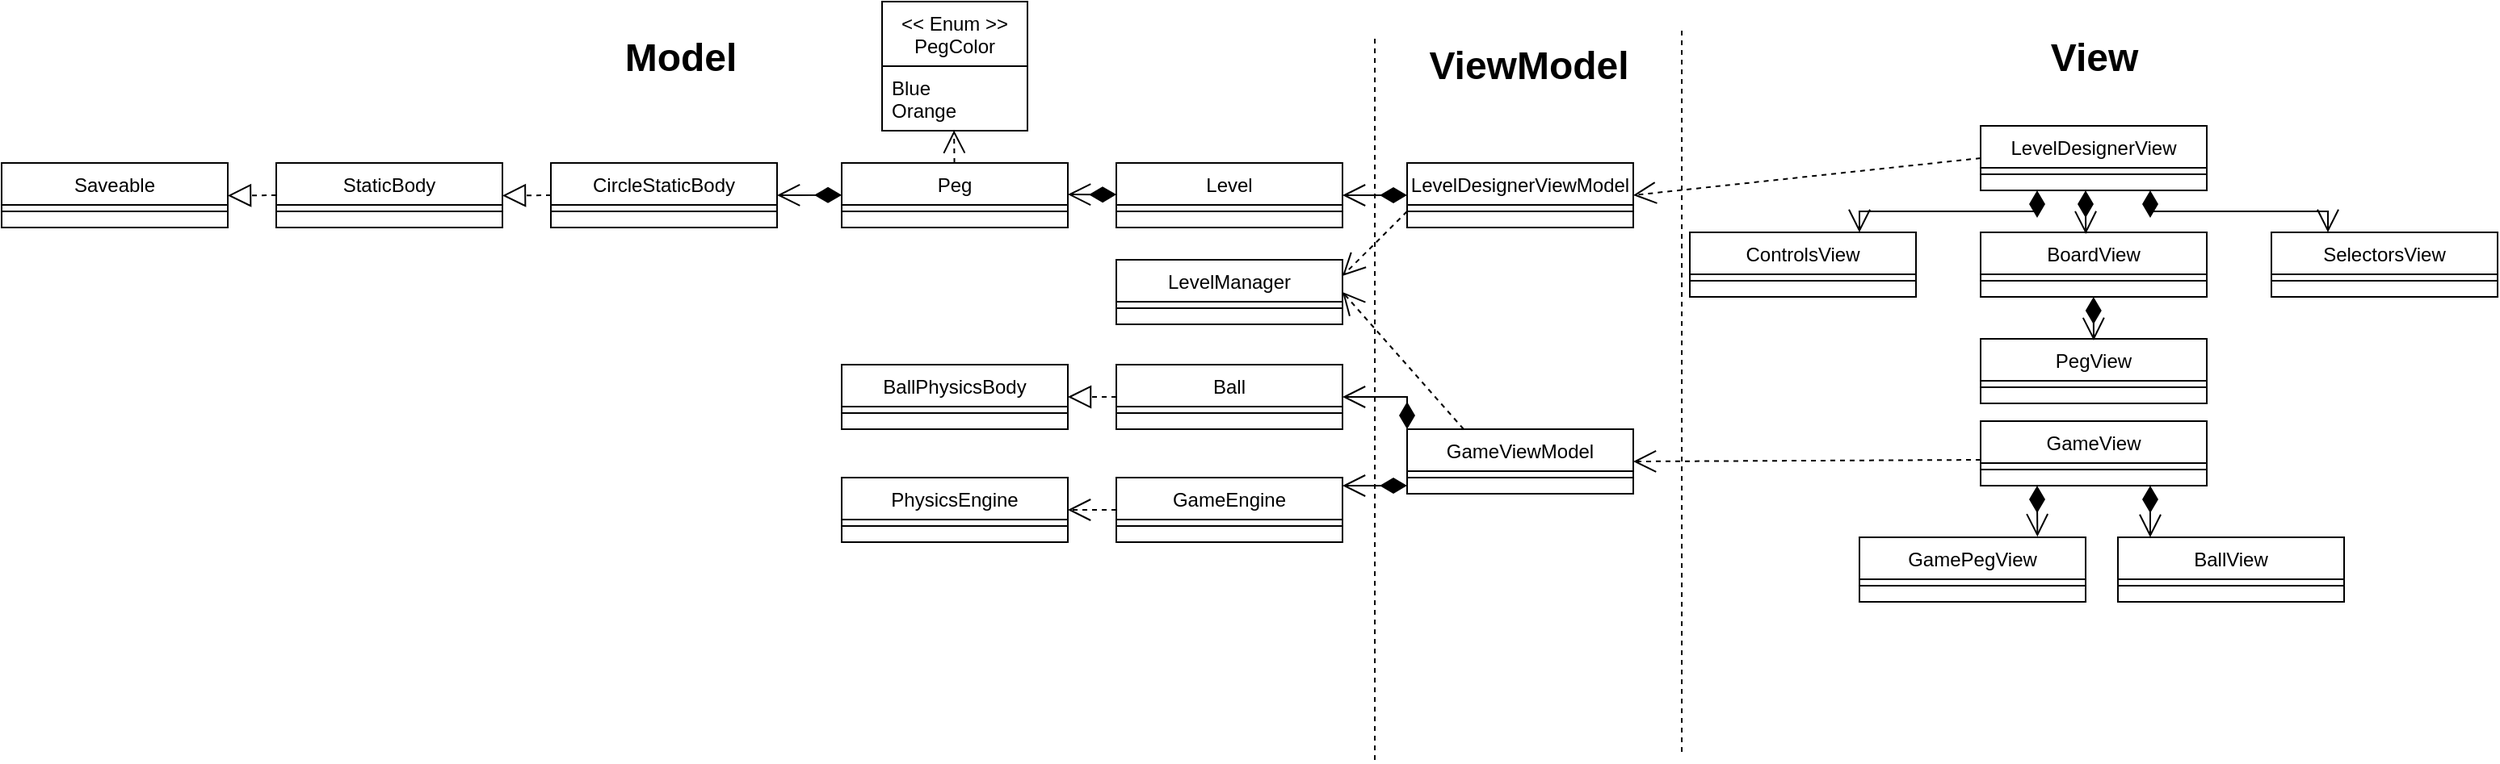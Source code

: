 <mxfile version="23.1.5" type="device">
  <diagram id="C5RBs43oDa-KdzZeNtuy" name="Page-1">
    <mxGraphModel dx="2420" dy="846" grid="1" gridSize="10" guides="1" tooltips="1" connect="1" arrows="1" fold="1" page="1" pageScale="1" pageWidth="827" pageHeight="1169" math="0" shadow="0">
      <root>
        <mxCell id="WIyWlLk6GJQsqaUBKTNV-0" />
        <mxCell id="WIyWlLk6GJQsqaUBKTNV-1" parent="WIyWlLk6GJQsqaUBKTNV-0" />
        <mxCell id="zkfFHV4jXpPFQw0GAbJ--13" value="&lt;&lt; Enum &gt;&gt;&#xa;PegColor" style="swimlane;fontStyle=0;align=center;verticalAlign=top;childLayout=stackLayout;horizontal=1;startSize=40;horizontalStack=0;resizeParent=1;resizeLast=0;collapsible=1;marginBottom=0;rounded=0;shadow=0;strokeWidth=1;" parent="WIyWlLk6GJQsqaUBKTNV-1" vertex="1">
          <mxGeometry x="-215" y="110" width="90" height="80" as="geometry">
            <mxRectangle x="340" y="380" width="170" height="26" as="alternateBounds" />
          </mxGeometry>
        </mxCell>
        <mxCell id="zkfFHV4jXpPFQw0GAbJ--14" value="Blue&#xa;Orange" style="text;align=left;verticalAlign=top;spacingLeft=4;spacingRight=4;overflow=hidden;rotatable=0;points=[[0,0.5],[1,0.5]];portConstraint=eastwest;" parent="zkfFHV4jXpPFQw0GAbJ--13" vertex="1">
          <mxGeometry y="40" width="90" height="40" as="geometry" />
        </mxCell>
        <mxCell id="qtuki1ktPxbun7HETKZq-55" value="Model" style="text;html=1;align=center;verticalAlign=middle;resizable=0;points=[];autosize=1;strokeColor=none;fillColor=none;fontStyle=1;fontSize=24;" parent="WIyWlLk6GJQsqaUBKTNV-1" vertex="1">
          <mxGeometry x="-385" y="125" width="90" height="40" as="geometry" />
        </mxCell>
        <mxCell id="qtuki1ktPxbun7HETKZq-57" value="ViewModel" style="text;html=1;align=center;verticalAlign=middle;resizable=0;points=[];autosize=1;strokeColor=none;fillColor=none;fontStyle=1;fontSize=24;" parent="WIyWlLk6GJQsqaUBKTNV-1" vertex="1">
          <mxGeometry x="110" y="130" width="150" height="40" as="geometry" />
        </mxCell>
        <mxCell id="qtuki1ktPxbun7HETKZq-58" value="View" style="text;html=1;align=center;verticalAlign=middle;resizable=0;points=[];autosize=1;strokeColor=none;fillColor=none;fontStyle=1;fontSize=24;" parent="WIyWlLk6GJQsqaUBKTNV-1" vertex="1">
          <mxGeometry x="495" y="125" width="80" height="40" as="geometry" />
        </mxCell>
        <mxCell id="qtuki1ktPxbun7HETKZq-59" value="" style="endArrow=none;dashed=1;html=1;rounded=0;" parent="WIyWlLk6GJQsqaUBKTNV-1" edge="1">
          <mxGeometry width="50" height="50" relative="1" as="geometry">
            <mxPoint x="90" y="580" as="sourcePoint" />
            <mxPoint x="90" y="130" as="targetPoint" />
          </mxGeometry>
        </mxCell>
        <mxCell id="qtuki1ktPxbun7HETKZq-60" value="" style="endArrow=none;dashed=1;html=1;rounded=0;" parent="WIyWlLk6GJQsqaUBKTNV-1" edge="1">
          <mxGeometry width="50" height="50" relative="1" as="geometry">
            <mxPoint x="280" y="575" as="sourcePoint" />
            <mxPoint x="280" y="125" as="targetPoint" />
          </mxGeometry>
        </mxCell>
        <mxCell id="JAx8K8S0ZrxXG8fZ1td4-2" value="LevelDesignerViewModel" style="swimlane;fontStyle=0;align=center;verticalAlign=top;childLayout=stackLayout;horizontal=1;startSize=26;horizontalStack=0;resizeParent=1;resizeLast=0;collapsible=1;marginBottom=0;rounded=0;shadow=0;strokeWidth=1;" vertex="1" parent="WIyWlLk6GJQsqaUBKTNV-1">
          <mxGeometry x="110" y="210" width="140" height="40" as="geometry">
            <mxRectangle x="230" y="140" width="160" height="26" as="alternateBounds" />
          </mxGeometry>
        </mxCell>
        <mxCell id="JAx8K8S0ZrxXG8fZ1td4-3" value="" style="line;html=1;strokeWidth=1;align=left;verticalAlign=middle;spacingTop=-1;spacingLeft=3;spacingRight=3;rotatable=0;labelPosition=right;points=[];portConstraint=eastwest;" vertex="1" parent="JAx8K8S0ZrxXG8fZ1td4-2">
          <mxGeometry y="26" width="140" height="8" as="geometry" />
        </mxCell>
        <mxCell id="JAx8K8S0ZrxXG8fZ1td4-6" value="LevelManager" style="swimlane;fontStyle=0;align=center;verticalAlign=top;childLayout=stackLayout;horizontal=1;startSize=26;horizontalStack=0;resizeParent=1;resizeLast=0;collapsible=1;marginBottom=0;rounded=0;shadow=0;strokeWidth=1;" vertex="1" parent="WIyWlLk6GJQsqaUBKTNV-1">
          <mxGeometry x="-70" y="270" width="140" height="40" as="geometry">
            <mxRectangle x="230" y="140" width="160" height="26" as="alternateBounds" />
          </mxGeometry>
        </mxCell>
        <mxCell id="JAx8K8S0ZrxXG8fZ1td4-7" value="" style="line;html=1;strokeWidth=1;align=left;verticalAlign=middle;spacingTop=-1;spacingLeft=3;spacingRight=3;rotatable=0;labelPosition=right;points=[];portConstraint=eastwest;" vertex="1" parent="JAx8K8S0ZrxXG8fZ1td4-6">
          <mxGeometry y="26" width="140" height="8" as="geometry" />
        </mxCell>
        <mxCell id="JAx8K8S0ZrxXG8fZ1td4-8" value="GameEngine" style="swimlane;fontStyle=0;align=center;verticalAlign=top;childLayout=stackLayout;horizontal=1;startSize=26;horizontalStack=0;resizeParent=1;resizeLast=0;collapsible=1;marginBottom=0;rounded=0;shadow=0;strokeWidth=1;" vertex="1" parent="WIyWlLk6GJQsqaUBKTNV-1">
          <mxGeometry x="-70" y="405" width="140" height="40" as="geometry">
            <mxRectangle x="230" y="140" width="160" height="26" as="alternateBounds" />
          </mxGeometry>
        </mxCell>
        <mxCell id="JAx8K8S0ZrxXG8fZ1td4-9" value="" style="line;html=1;strokeWidth=1;align=left;verticalAlign=middle;spacingTop=-1;spacingLeft=3;spacingRight=3;rotatable=0;labelPosition=right;points=[];portConstraint=eastwest;" vertex="1" parent="JAx8K8S0ZrxXG8fZ1td4-8">
          <mxGeometry y="26" width="140" height="8" as="geometry" />
        </mxCell>
        <mxCell id="JAx8K8S0ZrxXG8fZ1td4-10" value="PhysicsEngine" style="swimlane;fontStyle=0;align=center;verticalAlign=top;childLayout=stackLayout;horizontal=1;startSize=26;horizontalStack=0;resizeParent=1;resizeLast=0;collapsible=1;marginBottom=0;rounded=0;shadow=0;strokeWidth=1;" vertex="1" parent="WIyWlLk6GJQsqaUBKTNV-1">
          <mxGeometry x="-240" y="405" width="140" height="40" as="geometry">
            <mxRectangle x="230" y="140" width="160" height="26" as="alternateBounds" />
          </mxGeometry>
        </mxCell>
        <mxCell id="JAx8K8S0ZrxXG8fZ1td4-11" value="" style="line;html=1;strokeWidth=1;align=left;verticalAlign=middle;spacingTop=-1;spacingLeft=3;spacingRight=3;rotatable=0;labelPosition=right;points=[];portConstraint=eastwest;" vertex="1" parent="JAx8K8S0ZrxXG8fZ1td4-10">
          <mxGeometry y="26" width="140" height="8" as="geometry" />
        </mxCell>
        <mxCell id="JAx8K8S0ZrxXG8fZ1td4-12" value="StaticBody" style="swimlane;fontStyle=0;align=center;verticalAlign=top;childLayout=stackLayout;horizontal=1;startSize=26;horizontalStack=0;resizeParent=1;resizeLast=0;collapsible=1;marginBottom=0;rounded=0;shadow=0;strokeWidth=1;" vertex="1" parent="WIyWlLk6GJQsqaUBKTNV-1">
          <mxGeometry x="-590" y="210" width="140" height="40" as="geometry">
            <mxRectangle x="230" y="140" width="160" height="26" as="alternateBounds" />
          </mxGeometry>
        </mxCell>
        <mxCell id="JAx8K8S0ZrxXG8fZ1td4-13" value="" style="line;html=1;strokeWidth=1;align=left;verticalAlign=middle;spacingTop=-1;spacingLeft=3;spacingRight=3;rotatable=0;labelPosition=right;points=[];portConstraint=eastwest;" vertex="1" parent="JAx8K8S0ZrxXG8fZ1td4-12">
          <mxGeometry y="26" width="140" height="8" as="geometry" />
        </mxCell>
        <mxCell id="JAx8K8S0ZrxXG8fZ1td4-14" value="BallPhysicsBody" style="swimlane;fontStyle=0;align=center;verticalAlign=top;childLayout=stackLayout;horizontal=1;startSize=26;horizontalStack=0;resizeParent=1;resizeLast=0;collapsible=1;marginBottom=0;rounded=0;shadow=0;strokeWidth=1;" vertex="1" parent="WIyWlLk6GJQsqaUBKTNV-1">
          <mxGeometry x="-240" y="335" width="140" height="40" as="geometry">
            <mxRectangle x="230" y="140" width="160" height="26" as="alternateBounds" />
          </mxGeometry>
        </mxCell>
        <mxCell id="JAx8K8S0ZrxXG8fZ1td4-15" value="" style="line;html=1;strokeWidth=1;align=left;verticalAlign=middle;spacingTop=-1;spacingLeft=3;spacingRight=3;rotatable=0;labelPosition=right;points=[];portConstraint=eastwest;" vertex="1" parent="JAx8K8S0ZrxXG8fZ1td4-14">
          <mxGeometry y="26" width="140" height="8" as="geometry" />
        </mxCell>
        <mxCell id="JAx8K8S0ZrxXG8fZ1td4-16" value="CircleStaticBody" style="swimlane;fontStyle=0;align=center;verticalAlign=top;childLayout=stackLayout;horizontal=1;startSize=26;horizontalStack=0;resizeParent=1;resizeLast=0;collapsible=1;marginBottom=0;rounded=0;shadow=0;strokeWidth=1;" vertex="1" parent="WIyWlLk6GJQsqaUBKTNV-1">
          <mxGeometry x="-420" y="210" width="140" height="40" as="geometry">
            <mxRectangle x="230" y="140" width="160" height="26" as="alternateBounds" />
          </mxGeometry>
        </mxCell>
        <mxCell id="JAx8K8S0ZrxXG8fZ1td4-17" value="" style="line;html=1;strokeWidth=1;align=left;verticalAlign=middle;spacingTop=-1;spacingLeft=3;spacingRight=3;rotatable=0;labelPosition=right;points=[];portConstraint=eastwest;" vertex="1" parent="JAx8K8S0ZrxXG8fZ1td4-16">
          <mxGeometry y="26" width="140" height="8" as="geometry" />
        </mxCell>
        <mxCell id="JAx8K8S0ZrxXG8fZ1td4-18" value="LevelDesignerView" style="swimlane;fontStyle=0;align=center;verticalAlign=top;childLayout=stackLayout;horizontal=1;startSize=26;horizontalStack=0;resizeParent=1;resizeLast=0;collapsible=1;marginBottom=0;rounded=0;shadow=0;strokeWidth=1;" vertex="1" parent="WIyWlLk6GJQsqaUBKTNV-1">
          <mxGeometry x="465" y="187" width="140" height="40" as="geometry">
            <mxRectangle x="230" y="140" width="160" height="26" as="alternateBounds" />
          </mxGeometry>
        </mxCell>
        <mxCell id="JAx8K8S0ZrxXG8fZ1td4-19" value="" style="line;html=1;strokeWidth=1;align=left;verticalAlign=middle;spacingTop=-1;spacingLeft=3;spacingRight=3;rotatable=0;labelPosition=right;points=[];portConstraint=eastwest;" vertex="1" parent="JAx8K8S0ZrxXG8fZ1td4-18">
          <mxGeometry y="26" width="140" height="8" as="geometry" />
        </mxCell>
        <mxCell id="JAx8K8S0ZrxXG8fZ1td4-20" value="GameView" style="swimlane;fontStyle=0;align=center;verticalAlign=top;childLayout=stackLayout;horizontal=1;startSize=26;horizontalStack=0;resizeParent=1;resizeLast=0;collapsible=1;marginBottom=0;rounded=0;shadow=0;strokeWidth=1;" vertex="1" parent="WIyWlLk6GJQsqaUBKTNV-1">
          <mxGeometry x="465" y="370" width="140" height="40" as="geometry">
            <mxRectangle x="230" y="140" width="160" height="26" as="alternateBounds" />
          </mxGeometry>
        </mxCell>
        <mxCell id="JAx8K8S0ZrxXG8fZ1td4-21" value="" style="line;html=1;strokeWidth=1;align=left;verticalAlign=middle;spacingTop=-1;spacingLeft=3;spacingRight=3;rotatable=0;labelPosition=right;points=[];portConstraint=eastwest;" vertex="1" parent="JAx8K8S0ZrxXG8fZ1td4-20">
          <mxGeometry y="26" width="140" height="8" as="geometry" />
        </mxCell>
        <mxCell id="JAx8K8S0ZrxXG8fZ1td4-22" value="PegView" style="swimlane;fontStyle=0;align=center;verticalAlign=top;childLayout=stackLayout;horizontal=1;startSize=26;horizontalStack=0;resizeParent=1;resizeLast=0;collapsible=1;marginBottom=0;rounded=0;shadow=0;strokeWidth=1;" vertex="1" parent="WIyWlLk6GJQsqaUBKTNV-1">
          <mxGeometry x="465" y="319" width="140" height="40" as="geometry">
            <mxRectangle x="230" y="140" width="160" height="26" as="alternateBounds" />
          </mxGeometry>
        </mxCell>
        <mxCell id="JAx8K8S0ZrxXG8fZ1td4-23" value="" style="line;html=1;strokeWidth=1;align=left;verticalAlign=middle;spacingTop=-1;spacingLeft=3;spacingRight=3;rotatable=0;labelPosition=right;points=[];portConstraint=eastwest;" vertex="1" parent="JAx8K8S0ZrxXG8fZ1td4-22">
          <mxGeometry y="26" width="140" height="8" as="geometry" />
        </mxCell>
        <mxCell id="JAx8K8S0ZrxXG8fZ1td4-24" value="GamePegView" style="swimlane;fontStyle=0;align=center;verticalAlign=top;childLayout=stackLayout;horizontal=1;startSize=26;horizontalStack=0;resizeParent=1;resizeLast=0;collapsible=1;marginBottom=0;rounded=0;shadow=0;strokeWidth=1;" vertex="1" parent="WIyWlLk6GJQsqaUBKTNV-1">
          <mxGeometry x="390" y="442" width="140" height="40" as="geometry">
            <mxRectangle x="230" y="140" width="160" height="26" as="alternateBounds" />
          </mxGeometry>
        </mxCell>
        <mxCell id="JAx8K8S0ZrxXG8fZ1td4-25" value="" style="line;html=1;strokeWidth=1;align=left;verticalAlign=middle;spacingTop=-1;spacingLeft=3;spacingRight=3;rotatable=0;labelPosition=right;points=[];portConstraint=eastwest;" vertex="1" parent="JAx8K8S0ZrxXG8fZ1td4-24">
          <mxGeometry y="26" width="140" height="8" as="geometry" />
        </mxCell>
        <mxCell id="JAx8K8S0ZrxXG8fZ1td4-26" value="BallView" style="swimlane;fontStyle=0;align=center;verticalAlign=top;childLayout=stackLayout;horizontal=1;startSize=26;horizontalStack=0;resizeParent=1;resizeLast=0;collapsible=1;marginBottom=0;rounded=0;shadow=0;strokeWidth=1;" vertex="1" parent="WIyWlLk6GJQsqaUBKTNV-1">
          <mxGeometry x="550" y="442" width="140" height="40" as="geometry">
            <mxRectangle x="230" y="140" width="160" height="26" as="alternateBounds" />
          </mxGeometry>
        </mxCell>
        <mxCell id="JAx8K8S0ZrxXG8fZ1td4-27" value="" style="line;html=1;strokeWidth=1;align=left;verticalAlign=middle;spacingTop=-1;spacingLeft=3;spacingRight=3;rotatable=0;labelPosition=right;points=[];portConstraint=eastwest;" vertex="1" parent="JAx8K8S0ZrxXG8fZ1td4-26">
          <mxGeometry y="26" width="140" height="8" as="geometry" />
        </mxCell>
        <mxCell id="JAx8K8S0ZrxXG8fZ1td4-28" value="BoardView" style="swimlane;fontStyle=0;align=center;verticalAlign=top;childLayout=stackLayout;horizontal=1;startSize=26;horizontalStack=0;resizeParent=1;resizeLast=0;collapsible=1;marginBottom=0;rounded=0;shadow=0;strokeWidth=1;" vertex="1" parent="WIyWlLk6GJQsqaUBKTNV-1">
          <mxGeometry x="465" y="253" width="140" height="40" as="geometry">
            <mxRectangle x="230" y="140" width="160" height="26" as="alternateBounds" />
          </mxGeometry>
        </mxCell>
        <mxCell id="JAx8K8S0ZrxXG8fZ1td4-29" value="" style="line;html=1;strokeWidth=1;align=left;verticalAlign=middle;spacingTop=-1;spacingLeft=3;spacingRight=3;rotatable=0;labelPosition=right;points=[];portConstraint=eastwest;" vertex="1" parent="JAx8K8S0ZrxXG8fZ1td4-28">
          <mxGeometry y="26" width="140" height="8" as="geometry" />
        </mxCell>
        <mxCell id="JAx8K8S0ZrxXG8fZ1td4-30" value="SelectorsView" style="swimlane;fontStyle=0;align=center;verticalAlign=top;childLayout=stackLayout;horizontal=1;startSize=26;horizontalStack=0;resizeParent=1;resizeLast=0;collapsible=1;marginBottom=0;rounded=0;shadow=0;strokeWidth=1;" vertex="1" parent="WIyWlLk6GJQsqaUBKTNV-1">
          <mxGeometry x="645" y="253" width="140" height="40" as="geometry">
            <mxRectangle x="230" y="140" width="160" height="26" as="alternateBounds" />
          </mxGeometry>
        </mxCell>
        <mxCell id="JAx8K8S0ZrxXG8fZ1td4-31" value="" style="line;html=1;strokeWidth=1;align=left;verticalAlign=middle;spacingTop=-1;spacingLeft=3;spacingRight=3;rotatable=0;labelPosition=right;points=[];portConstraint=eastwest;" vertex="1" parent="JAx8K8S0ZrxXG8fZ1td4-30">
          <mxGeometry y="26" width="140" height="8" as="geometry" />
        </mxCell>
        <mxCell id="JAx8K8S0ZrxXG8fZ1td4-32" value="ControlsView" style="swimlane;fontStyle=0;align=center;verticalAlign=top;childLayout=stackLayout;horizontal=1;startSize=26;horizontalStack=0;resizeParent=1;resizeLast=0;collapsible=1;marginBottom=0;rounded=0;shadow=0;strokeWidth=1;" vertex="1" parent="WIyWlLk6GJQsqaUBKTNV-1">
          <mxGeometry x="285" y="253" width="140" height="40" as="geometry">
            <mxRectangle x="230" y="140" width="160" height="26" as="alternateBounds" />
          </mxGeometry>
        </mxCell>
        <mxCell id="JAx8K8S0ZrxXG8fZ1td4-33" value="" style="line;html=1;strokeWidth=1;align=left;verticalAlign=middle;spacingTop=-1;spacingLeft=3;spacingRight=3;rotatable=0;labelPosition=right;points=[];portConstraint=eastwest;" vertex="1" parent="JAx8K8S0ZrxXG8fZ1td4-32">
          <mxGeometry y="26" width="140" height="8" as="geometry" />
        </mxCell>
        <mxCell id="JAx8K8S0ZrxXG8fZ1td4-34" value="Saveable" style="swimlane;fontStyle=0;align=center;verticalAlign=top;childLayout=stackLayout;horizontal=1;startSize=26;horizontalStack=0;resizeParent=1;resizeLast=0;collapsible=1;marginBottom=0;rounded=0;shadow=0;strokeWidth=1;" vertex="1" parent="WIyWlLk6GJQsqaUBKTNV-1">
          <mxGeometry x="-760" y="210" width="140" height="40" as="geometry">
            <mxRectangle x="230" y="140" width="160" height="26" as="alternateBounds" />
          </mxGeometry>
        </mxCell>
        <mxCell id="JAx8K8S0ZrxXG8fZ1td4-35" value="" style="line;html=1;strokeWidth=1;align=left;verticalAlign=middle;spacingTop=-1;spacingLeft=3;spacingRight=3;rotatable=0;labelPosition=right;points=[];portConstraint=eastwest;" vertex="1" parent="JAx8K8S0ZrxXG8fZ1td4-34">
          <mxGeometry y="26" width="140" height="8" as="geometry" />
        </mxCell>
        <mxCell id="JAx8K8S0ZrxXG8fZ1td4-36" value="GameViewModel" style="swimlane;fontStyle=0;align=center;verticalAlign=top;childLayout=stackLayout;horizontal=1;startSize=26;horizontalStack=0;resizeParent=1;resizeLast=0;collapsible=1;marginBottom=0;rounded=0;shadow=0;strokeWidth=1;" vertex="1" parent="WIyWlLk6GJQsqaUBKTNV-1">
          <mxGeometry x="110" y="375" width="140" height="40" as="geometry">
            <mxRectangle x="230" y="140" width="160" height="26" as="alternateBounds" />
          </mxGeometry>
        </mxCell>
        <mxCell id="JAx8K8S0ZrxXG8fZ1td4-37" value="" style="line;html=1;strokeWidth=1;align=left;verticalAlign=middle;spacingTop=-1;spacingLeft=3;spacingRight=3;rotatable=0;labelPosition=right;points=[];portConstraint=eastwest;" vertex="1" parent="JAx8K8S0ZrxXG8fZ1td4-36">
          <mxGeometry y="26" width="140" height="8" as="geometry" />
        </mxCell>
        <mxCell id="JAx8K8S0ZrxXG8fZ1td4-38" value="Peg" style="swimlane;fontStyle=0;align=center;verticalAlign=top;childLayout=stackLayout;horizontal=1;startSize=26;horizontalStack=0;resizeParent=1;resizeLast=0;collapsible=1;marginBottom=0;rounded=0;shadow=0;strokeWidth=1;" vertex="1" parent="WIyWlLk6GJQsqaUBKTNV-1">
          <mxGeometry x="-240" y="210" width="140" height="40" as="geometry">
            <mxRectangle x="230" y="140" width="160" height="26" as="alternateBounds" />
          </mxGeometry>
        </mxCell>
        <mxCell id="JAx8K8S0ZrxXG8fZ1td4-39" value="" style="line;html=1;strokeWidth=1;align=left;verticalAlign=middle;spacingTop=-1;spacingLeft=3;spacingRight=3;rotatable=0;labelPosition=right;points=[];portConstraint=eastwest;" vertex="1" parent="JAx8K8S0ZrxXG8fZ1td4-38">
          <mxGeometry y="26" width="140" height="8" as="geometry" />
        </mxCell>
        <mxCell id="JAx8K8S0ZrxXG8fZ1td4-40" value="Level" style="swimlane;fontStyle=0;align=center;verticalAlign=top;childLayout=stackLayout;horizontal=1;startSize=26;horizontalStack=0;resizeParent=1;resizeLast=0;collapsible=1;marginBottom=0;rounded=0;shadow=0;strokeWidth=1;" vertex="1" parent="WIyWlLk6GJQsqaUBKTNV-1">
          <mxGeometry x="-70" y="210" width="140" height="40" as="geometry">
            <mxRectangle x="230" y="140" width="160" height="26" as="alternateBounds" />
          </mxGeometry>
        </mxCell>
        <mxCell id="JAx8K8S0ZrxXG8fZ1td4-41" value="" style="line;html=1;strokeWidth=1;align=left;verticalAlign=middle;spacingTop=-1;spacingLeft=3;spacingRight=3;rotatable=0;labelPosition=right;points=[];portConstraint=eastwest;" vertex="1" parent="JAx8K8S0ZrxXG8fZ1td4-40">
          <mxGeometry y="26" width="140" height="8" as="geometry" />
        </mxCell>
        <mxCell id="JAx8K8S0ZrxXG8fZ1td4-42" value="Ball" style="swimlane;fontStyle=0;align=center;verticalAlign=top;childLayout=stackLayout;horizontal=1;startSize=26;horizontalStack=0;resizeParent=1;resizeLast=0;collapsible=1;marginBottom=0;rounded=0;shadow=0;strokeWidth=1;" vertex="1" parent="WIyWlLk6GJQsqaUBKTNV-1">
          <mxGeometry x="-70" y="335" width="140" height="40" as="geometry">
            <mxRectangle x="230" y="140" width="160" height="26" as="alternateBounds" />
          </mxGeometry>
        </mxCell>
        <mxCell id="JAx8K8S0ZrxXG8fZ1td4-43" value="" style="line;html=1;strokeWidth=1;align=left;verticalAlign=middle;spacingTop=-1;spacingLeft=3;spacingRight=3;rotatable=0;labelPosition=right;points=[];portConstraint=eastwest;" vertex="1" parent="JAx8K8S0ZrxXG8fZ1td4-42">
          <mxGeometry y="26" width="140" height="8" as="geometry" />
        </mxCell>
        <mxCell id="JAx8K8S0ZrxXG8fZ1td4-45" value="" style="endArrow=open;html=1;endSize=12;startArrow=diamondThin;startSize=14;startFill=1;edgeStyle=orthogonalEdgeStyle;align=left;verticalAlign=bottom;rounded=0;exitX=0;exitY=0.5;exitDx=0;exitDy=0;entryX=1;entryY=0.5;entryDx=0;entryDy=0;" edge="1" parent="WIyWlLk6GJQsqaUBKTNV-1" source="JAx8K8S0ZrxXG8fZ1td4-2" target="JAx8K8S0ZrxXG8fZ1td4-40">
          <mxGeometry x="-1" y="3" relative="1" as="geometry">
            <mxPoint x="50" y="520" as="sourcePoint" />
            <mxPoint x="210" y="520" as="targetPoint" />
            <Array as="points">
              <mxPoint x="100" y="230" />
              <mxPoint x="100" y="230" />
            </Array>
          </mxGeometry>
        </mxCell>
        <mxCell id="JAx8K8S0ZrxXG8fZ1td4-46" value="" style="endArrow=open;html=1;endSize=12;startArrow=diamondThin;startSize=14;startFill=1;edgeStyle=orthogonalEdgeStyle;align=left;verticalAlign=bottom;rounded=0;exitX=0;exitY=0.5;exitDx=0;exitDy=0;entryX=1;entryY=0.5;entryDx=0;entryDy=0;" edge="1" parent="WIyWlLk6GJQsqaUBKTNV-1">
          <mxGeometry x="-1" y="3" relative="1" as="geometry">
            <mxPoint x="110" y="410" as="sourcePoint" />
            <mxPoint x="70" y="410" as="targetPoint" />
            <Array as="points">
              <mxPoint x="90" y="410" />
              <mxPoint x="90" y="410" />
            </Array>
          </mxGeometry>
        </mxCell>
        <mxCell id="JAx8K8S0ZrxXG8fZ1td4-48" value="" style="endArrow=open;html=1;endSize=12;startArrow=diamondThin;startSize=14;startFill=1;edgeStyle=orthogonalEdgeStyle;align=left;verticalAlign=bottom;rounded=0;exitX=0;exitY=0;exitDx=0;exitDy=0;entryX=1;entryY=0.5;entryDx=0;entryDy=0;" edge="1" parent="WIyWlLk6GJQsqaUBKTNV-1" source="JAx8K8S0ZrxXG8fZ1td4-36" target="JAx8K8S0ZrxXG8fZ1td4-42">
          <mxGeometry x="-1" y="3" relative="1" as="geometry">
            <mxPoint x="110" y="340" as="sourcePoint" />
            <mxPoint x="70" y="340" as="targetPoint" />
            <Array as="points">
              <mxPoint x="110" y="355" />
            </Array>
          </mxGeometry>
        </mxCell>
        <mxCell id="JAx8K8S0ZrxXG8fZ1td4-50" value="" style="endArrow=open;endSize=12;dashed=1;html=1;rounded=0;exitX=0;exitY=0.75;exitDx=0;exitDy=0;entryX=1;entryY=0.25;entryDx=0;entryDy=0;" edge="1" parent="WIyWlLk6GJQsqaUBKTNV-1" source="JAx8K8S0ZrxXG8fZ1td4-2" target="JAx8K8S0ZrxXG8fZ1td4-6">
          <mxGeometry width="160" relative="1" as="geometry">
            <mxPoint x="-90" y="400" as="sourcePoint" />
            <mxPoint x="70" y="400" as="targetPoint" />
            <mxPoint as="offset" />
          </mxGeometry>
        </mxCell>
        <mxCell id="JAx8K8S0ZrxXG8fZ1td4-52" value="" style="endArrow=block;dashed=1;endFill=0;endSize=12;html=1;rounded=0;exitX=0;exitY=0.5;exitDx=0;exitDy=0;entryX=1;entryY=0.5;entryDx=0;entryDy=0;" edge="1" parent="WIyWlLk6GJQsqaUBKTNV-1" source="JAx8K8S0ZrxXG8fZ1td4-42" target="JAx8K8S0ZrxXG8fZ1td4-14">
          <mxGeometry width="160" relative="1" as="geometry">
            <mxPoint x="-90" y="450" as="sourcePoint" />
            <mxPoint x="70" y="450" as="targetPoint" />
          </mxGeometry>
        </mxCell>
        <mxCell id="JAx8K8S0ZrxXG8fZ1td4-54" value="" style="endArrow=block;dashed=1;endFill=0;endSize=12;html=1;rounded=0;exitX=0;exitY=0.5;exitDx=0;exitDy=0;entryX=1;entryY=0.5;entryDx=0;entryDy=0;" edge="1" parent="WIyWlLk6GJQsqaUBKTNV-1" source="JAx8K8S0ZrxXG8fZ1td4-16">
          <mxGeometry width="160" relative="1" as="geometry">
            <mxPoint x="-410" y="230" as="sourcePoint" />
            <mxPoint x="-450" y="230.25" as="targetPoint" />
          </mxGeometry>
        </mxCell>
        <mxCell id="JAx8K8S0ZrxXG8fZ1td4-55" value="" style="endArrow=block;dashed=1;endFill=0;endSize=12;html=1;rounded=0;exitX=0;exitY=0.5;exitDx=0;exitDy=0;entryX=1;entryY=0.5;entryDx=0;entryDy=0;" edge="1" parent="WIyWlLk6GJQsqaUBKTNV-1">
          <mxGeometry width="160" relative="1" as="geometry">
            <mxPoint x="-590" y="230" as="sourcePoint" />
            <mxPoint x="-620" y="230.25" as="targetPoint" />
          </mxGeometry>
        </mxCell>
        <mxCell id="JAx8K8S0ZrxXG8fZ1td4-56" value="" style="endArrow=open;endSize=12;dashed=1;html=1;rounded=0;exitX=0;exitY=0.5;exitDx=0;exitDy=0;entryX=1;entryY=0.5;entryDx=0;entryDy=0;" edge="1" parent="WIyWlLk6GJQsqaUBKTNV-1" source="JAx8K8S0ZrxXG8fZ1td4-8" target="JAx8K8S0ZrxXG8fZ1td4-10">
          <mxGeometry width="160" relative="1" as="geometry">
            <mxPoint x="120" y="455" as="sourcePoint" />
            <mxPoint x="80" y="495" as="targetPoint" />
            <mxPoint as="offset" />
          </mxGeometry>
        </mxCell>
        <mxCell id="JAx8K8S0ZrxXG8fZ1td4-57" value="" style="endArrow=open;html=1;endSize=12;startArrow=diamondThin;startSize=14;startFill=1;edgeStyle=orthogonalEdgeStyle;align=left;verticalAlign=bottom;rounded=0;entryX=1;entryY=0.5;entryDx=0;entryDy=0;" edge="1" parent="WIyWlLk6GJQsqaUBKTNV-1">
          <mxGeometry x="-1" y="3" relative="1" as="geometry">
            <mxPoint x="-70" y="229.55" as="sourcePoint" />
            <mxPoint x="-100" y="229.55" as="targetPoint" />
            <Array as="points">
              <mxPoint x="-80" y="229.55" />
              <mxPoint x="-80" y="229.55" />
            </Array>
          </mxGeometry>
        </mxCell>
        <mxCell id="JAx8K8S0ZrxXG8fZ1td4-58" value="" style="endArrow=open;endSize=12;dashed=1;html=1;rounded=0;entryX=0.495;entryY=0.994;entryDx=0;entryDy=0;entryPerimeter=0;" edge="1" parent="WIyWlLk6GJQsqaUBKTNV-1" source="JAx8K8S0ZrxXG8fZ1td4-38" target="zkfFHV4jXpPFQw0GAbJ--14">
          <mxGeometry width="160" relative="1" as="geometry">
            <mxPoint x="-60" y="385" as="sourcePoint" />
            <mxPoint x="-90" y="385" as="targetPoint" />
            <mxPoint as="offset" />
          </mxGeometry>
        </mxCell>
        <mxCell id="JAx8K8S0ZrxXG8fZ1td4-59" value="" style="endArrow=open;endSize=12;dashed=1;html=1;rounded=0;entryX=1;entryY=0.5;entryDx=0;entryDy=0;exitX=0;exitY=0.5;exitDx=0;exitDy=0;" edge="1" parent="WIyWlLk6GJQsqaUBKTNV-1" source="JAx8K8S0ZrxXG8fZ1td4-18" target="JAx8K8S0ZrxXG8fZ1td4-2">
          <mxGeometry width="160" relative="1" as="geometry">
            <mxPoint x="420" y="320" as="sourcePoint" />
            <mxPoint x="-80" y="395" as="targetPoint" />
            <mxPoint as="offset" />
          </mxGeometry>
        </mxCell>
        <mxCell id="JAx8K8S0ZrxXG8fZ1td4-60" value="" style="endArrow=open;endSize=12;dashed=1;html=1;rounded=0;entryX=1;entryY=0.5;entryDx=0;entryDy=0;exitX=0;exitY=0.5;exitDx=0;exitDy=0;" edge="1" parent="WIyWlLk6GJQsqaUBKTNV-1">
          <mxGeometry width="160" relative="1" as="geometry">
            <mxPoint x="465" y="394" as="sourcePoint" />
            <mxPoint x="250" y="395" as="targetPoint" />
            <mxPoint as="offset" />
          </mxGeometry>
        </mxCell>
        <mxCell id="JAx8K8S0ZrxXG8fZ1td4-61" value="" style="endArrow=open;html=1;endSize=12;startArrow=diamondThin;startSize=14;startFill=1;edgeStyle=orthogonalEdgeStyle;align=left;verticalAlign=bottom;rounded=0;exitX=0.25;exitY=1;exitDx=0;exitDy=0;entryX=0.787;entryY=-0.009;entryDx=0;entryDy=0;entryPerimeter=0;" edge="1" parent="WIyWlLk6GJQsqaUBKTNV-1" source="JAx8K8S0ZrxXG8fZ1td4-20" target="JAx8K8S0ZrxXG8fZ1td4-24">
          <mxGeometry x="-1" y="3" relative="1" as="geometry">
            <mxPoint x="535" y="410" as="sourcePoint" />
            <mxPoint x="430" y="420" as="targetPoint" />
            <Array as="points">
              <mxPoint x="500" y="420" />
            </Array>
          </mxGeometry>
        </mxCell>
        <mxCell id="JAx8K8S0ZrxXG8fZ1td4-62" value="" style="endArrow=open;html=1;endSize=12;startArrow=diamondThin;startSize=14;startFill=1;edgeStyle=orthogonalEdgeStyle;align=left;verticalAlign=bottom;rounded=0;exitX=0.25;exitY=1;exitDx=0;exitDy=0;entryX=0.787;entryY=-0.009;entryDx=0;entryDy=0;entryPerimeter=0;" edge="1" parent="WIyWlLk6GJQsqaUBKTNV-1">
          <mxGeometry x="-1" y="3" relative="1" as="geometry">
            <mxPoint x="570" y="410" as="sourcePoint" />
            <mxPoint x="570" y="442" as="targetPoint" />
            <Array as="points">
              <mxPoint x="570" y="420" />
            </Array>
          </mxGeometry>
        </mxCell>
        <mxCell id="JAx8K8S0ZrxXG8fZ1td4-63" value="" style="endArrow=open;html=1;endSize=12;startArrow=diamondThin;startSize=14;startFill=1;edgeStyle=orthogonalEdgeStyle;align=left;verticalAlign=bottom;rounded=0;exitX=0.25;exitY=1;exitDx=0;exitDy=0;" edge="1" parent="WIyWlLk6GJQsqaUBKTNV-1">
          <mxGeometry x="-1" y="3" relative="1" as="geometry">
            <mxPoint x="534.9" y="293" as="sourcePoint" />
            <mxPoint x="535" y="320" as="targetPoint" />
            <Array as="points">
              <mxPoint x="534.9" y="303" />
            </Array>
          </mxGeometry>
        </mxCell>
        <mxCell id="JAx8K8S0ZrxXG8fZ1td4-65" value="" style="endArrow=open;html=1;endSize=12;startArrow=diamondThin;startSize=14;startFill=1;edgeStyle=orthogonalEdgeStyle;align=left;verticalAlign=bottom;rounded=0;exitX=0.25;exitY=1;exitDx=0;exitDy=0;" edge="1" parent="WIyWlLk6GJQsqaUBKTNV-1">
          <mxGeometry x="-1" y="3" relative="1" as="geometry">
            <mxPoint x="530" y="227" as="sourcePoint" />
            <mxPoint x="530.1" y="254" as="targetPoint" />
            <Array as="points">
              <mxPoint x="530" y="237" />
            </Array>
          </mxGeometry>
        </mxCell>
        <mxCell id="JAx8K8S0ZrxXG8fZ1td4-66" value="" style="endArrow=open;html=1;endSize=12;startArrow=diamondThin;startSize=14;startFill=1;edgeStyle=orthogonalEdgeStyle;align=left;verticalAlign=bottom;rounded=0;entryX=0.75;entryY=0;entryDx=0;entryDy=0;exitX=0.25;exitY=1;exitDx=0;exitDy=0;" edge="1" parent="WIyWlLk6GJQsqaUBKTNV-1" source="JAx8K8S0ZrxXG8fZ1td4-18" target="JAx8K8S0ZrxXG8fZ1td4-32">
          <mxGeometry x="-1" y="3" relative="1" as="geometry">
            <mxPoint x="500" y="240" as="sourcePoint" />
            <mxPoint x="540.1" y="264" as="targetPoint" />
            <Array as="points">
              <mxPoint x="500" y="240" />
              <mxPoint x="390" y="240" />
            </Array>
          </mxGeometry>
        </mxCell>
        <mxCell id="JAx8K8S0ZrxXG8fZ1td4-67" value="" style="endArrow=open;html=1;endSize=12;startArrow=diamondThin;startSize=14;startFill=1;edgeStyle=orthogonalEdgeStyle;align=left;verticalAlign=bottom;rounded=0;entryX=0.25;entryY=0;entryDx=0;entryDy=0;exitX=0.25;exitY=1;exitDx=0;exitDy=0;" edge="1" parent="WIyWlLk6GJQsqaUBKTNV-1" target="JAx8K8S0ZrxXG8fZ1td4-30">
          <mxGeometry x="-1" y="3" relative="1" as="geometry">
            <mxPoint x="570" y="227" as="sourcePoint" />
            <mxPoint x="460" y="253" as="targetPoint" />
            <Array as="points">
              <mxPoint x="570" y="240" />
              <mxPoint x="680" y="240" />
            </Array>
          </mxGeometry>
        </mxCell>
        <mxCell id="JAx8K8S0ZrxXG8fZ1td4-69" value="" style="endArrow=open;html=1;endSize=12;startArrow=diamondThin;startSize=14;startFill=1;edgeStyle=orthogonalEdgeStyle;align=left;verticalAlign=bottom;rounded=0;entryX=1;entryY=0.5;entryDx=0;entryDy=0;" edge="1" parent="WIyWlLk6GJQsqaUBKTNV-1" target="JAx8K8S0ZrxXG8fZ1td4-16">
          <mxGeometry x="-1" y="3" relative="1" as="geometry">
            <mxPoint x="-240" y="229.9" as="sourcePoint" />
            <mxPoint x="-270" y="229.9" as="targetPoint" />
            <Array as="points">
              <mxPoint x="-250" y="230" />
            </Array>
          </mxGeometry>
        </mxCell>
        <mxCell id="JAx8K8S0ZrxXG8fZ1td4-70" value="" style="endArrow=open;endSize=12;dashed=1;html=1;rounded=0;exitX=0.25;exitY=0;exitDx=0;exitDy=0;entryX=1;entryY=0.5;entryDx=0;entryDy=0;" edge="1" parent="WIyWlLk6GJQsqaUBKTNV-1" source="JAx8K8S0ZrxXG8fZ1td4-36" target="JAx8K8S0ZrxXG8fZ1td4-6">
          <mxGeometry width="160" relative="1" as="geometry">
            <mxPoint x="120" y="250" as="sourcePoint" />
            <mxPoint x="80" y="290" as="targetPoint" />
            <mxPoint as="offset" />
          </mxGeometry>
        </mxCell>
      </root>
    </mxGraphModel>
  </diagram>
</mxfile>
